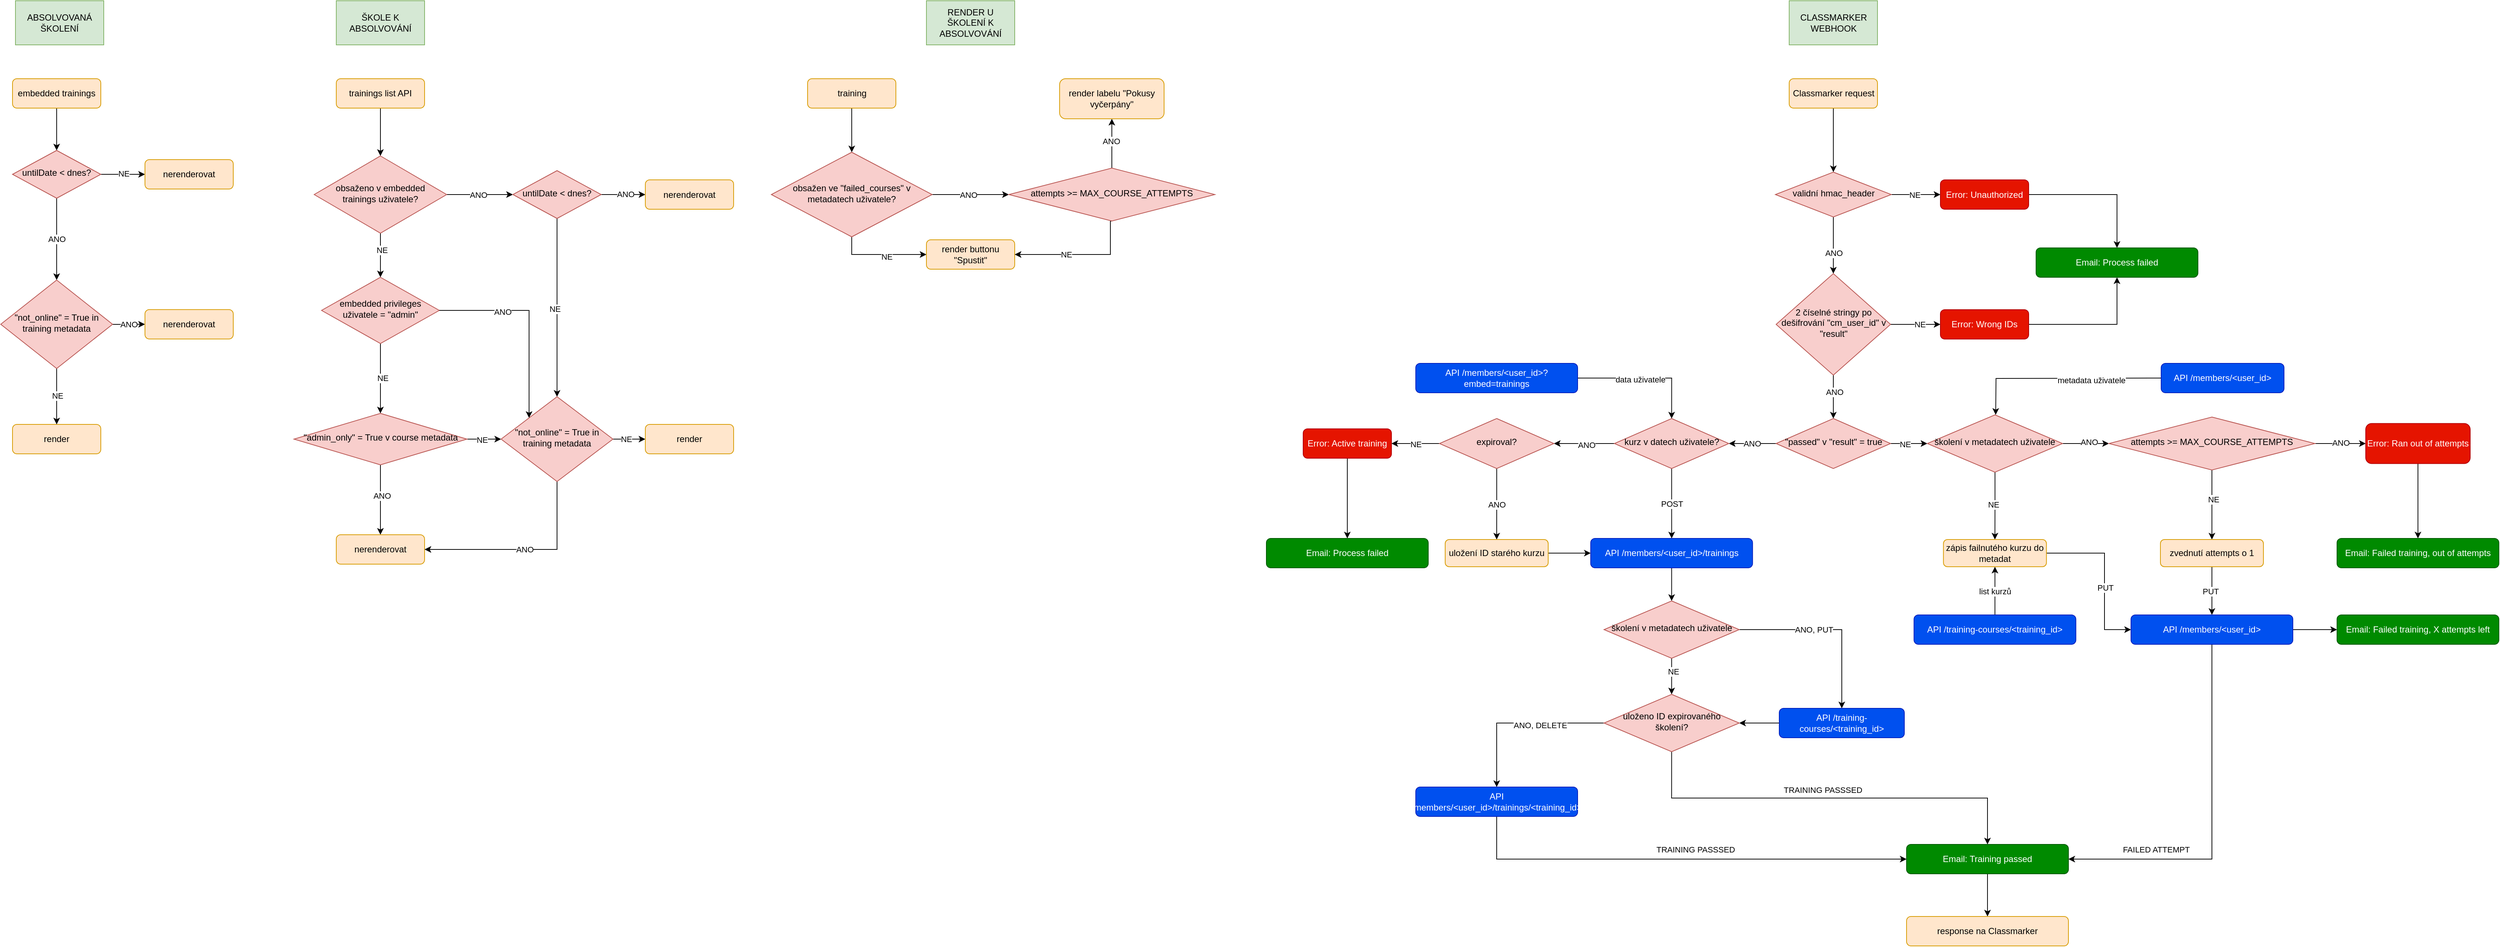 <mxfile version="22.0.8" type="device">
  <diagram id="C5RBs43oDa-KdzZeNtuy" name="Page-1">
    <mxGraphModel dx="1687" dy="1254" grid="0" gridSize="10" guides="0" tooltips="1" connect="1" arrows="1" fold="1" page="0" pageScale="1" pageWidth="827" pageHeight="1169" math="0" shadow="0">
      <root>
        <mxCell id="WIyWlLk6GJQsqaUBKTNV-0" />
        <mxCell id="WIyWlLk6GJQsqaUBKTNV-1" parent="WIyWlLk6GJQsqaUBKTNV-0" />
        <mxCell id="Pu9huQA7AcATEo30gqU4-16" value="" style="edgeStyle=orthogonalEdgeStyle;rounded=0;orthogonalLoop=1;jettySize=auto;html=1;" parent="WIyWlLk6GJQsqaUBKTNV-1" source="WIyWlLk6GJQsqaUBKTNV-3" target="WIyWlLk6GJQsqaUBKTNV-6" edge="1">
          <mxGeometry relative="1" as="geometry" />
        </mxCell>
        <mxCell id="WIyWlLk6GJQsqaUBKTNV-3" value="embedded trainings" style="rounded=1;whiteSpace=wrap;html=1;fontSize=12;glass=0;strokeWidth=1;shadow=0;fillColor=#ffe6cc;strokeColor=#d79b00;" parent="WIyWlLk6GJQsqaUBKTNV-1" vertex="1">
          <mxGeometry x="80" y="80" width="120" height="40" as="geometry" />
        </mxCell>
        <mxCell id="Pu9huQA7AcATEo30gqU4-14" value="" style="edgeStyle=orthogonalEdgeStyle;rounded=0;orthogonalLoop=1;jettySize=auto;html=1;" parent="WIyWlLk6GJQsqaUBKTNV-1" source="WIyWlLk6GJQsqaUBKTNV-6" target="WIyWlLk6GJQsqaUBKTNV-7" edge="1">
          <mxGeometry relative="1" as="geometry" />
        </mxCell>
        <mxCell id="Pu9huQA7AcATEo30gqU4-15" value="NE" style="edgeLabel;html=1;align=center;verticalAlign=middle;resizable=0;points=[];" parent="Pu9huQA7AcATEo30gqU4-14" vertex="1" connectable="0">
          <mxGeometry x="0.033" y="1" relative="1" as="geometry">
            <mxPoint as="offset" />
          </mxGeometry>
        </mxCell>
        <mxCell id="Z2DWwoA1txPE9m-8SjwB-15" value="ANO" style="edgeStyle=orthogonalEdgeStyle;rounded=0;orthogonalLoop=1;jettySize=auto;html=1;entryX=0.5;entryY=0;entryDx=0;entryDy=0;" parent="WIyWlLk6GJQsqaUBKTNV-1" source="WIyWlLk6GJQsqaUBKTNV-6" target="Z2DWwoA1txPE9m-8SjwB-13" edge="1">
          <mxGeometry relative="1" as="geometry">
            <mxPoint x="140" y="325" as="targetPoint" />
          </mxGeometry>
        </mxCell>
        <mxCell id="WIyWlLk6GJQsqaUBKTNV-6" value="&lt;div&gt;untilDate &amp;lt; dnes?&lt;/div&gt;" style="rhombus;whiteSpace=wrap;html=1;shadow=0;fontFamily=Helvetica;fontSize=12;align=center;strokeWidth=1;spacing=6;spacingTop=-4;fillColor=#f8cecc;strokeColor=#b85450;" parent="WIyWlLk6GJQsqaUBKTNV-1" vertex="1">
          <mxGeometry x="80" y="177.5" width="120" height="65" as="geometry" />
        </mxCell>
        <mxCell id="WIyWlLk6GJQsqaUBKTNV-7" value="nerenderovat" style="rounded=1;whiteSpace=wrap;html=1;fontSize=12;glass=0;strokeWidth=1;shadow=0;fillColor=#ffe6cc;strokeColor=#d79b00;" parent="WIyWlLk6GJQsqaUBKTNV-1" vertex="1">
          <mxGeometry x="260" y="190" width="120" height="40" as="geometry" />
        </mxCell>
        <mxCell id="Pu9huQA7AcATEo30gqU4-17" value="" style="edgeStyle=orthogonalEdgeStyle;rounded=0;orthogonalLoop=1;jettySize=auto;html=1;" parent="WIyWlLk6GJQsqaUBKTNV-1" source="Pu9huQA7AcATEo30gqU4-1" target="Pu9huQA7AcATEo30gqU4-4" edge="1">
          <mxGeometry relative="1" as="geometry" />
        </mxCell>
        <mxCell id="Pu9huQA7AcATEo30gqU4-1" value="trainings list API" style="rounded=1;whiteSpace=wrap;html=1;fontSize=12;glass=0;strokeWidth=1;shadow=0;fillColor=#ffe6cc;strokeColor=#d79b00;" parent="WIyWlLk6GJQsqaUBKTNV-1" vertex="1">
          <mxGeometry x="520" y="80" width="120" height="40" as="geometry" />
        </mxCell>
        <mxCell id="Pu9huQA7AcATEo30gqU4-21" value="" style="edgeStyle=orthogonalEdgeStyle;rounded=0;orthogonalLoop=1;jettySize=auto;html=1;entryX=0;entryY=0.5;entryDx=0;entryDy=0;" parent="WIyWlLk6GJQsqaUBKTNV-1" source="Pu9huQA7AcATEo30gqU4-4" target="Pu9huQA7AcATEo30gqU4-25" edge="1">
          <mxGeometry relative="1" as="geometry">
            <mxPoint x="750.0" y="237.5" as="targetPoint" />
          </mxGeometry>
        </mxCell>
        <mxCell id="Pu9huQA7AcATEo30gqU4-22" value="ANO" style="edgeLabel;html=1;align=center;verticalAlign=middle;resizable=0;points=[];" parent="Pu9huQA7AcATEo30gqU4-21" vertex="1" connectable="0">
          <mxGeometry x="-0.061" relative="1" as="geometry">
            <mxPoint as="offset" />
          </mxGeometry>
        </mxCell>
        <mxCell id="Pu9huQA7AcATEo30gqU4-31" value="" style="edgeStyle=orthogonalEdgeStyle;rounded=0;orthogonalLoop=1;jettySize=auto;html=1;" parent="WIyWlLk6GJQsqaUBKTNV-1" source="Pu9huQA7AcATEo30gqU4-4" target="Pu9huQA7AcATEo30gqU4-30" edge="1">
          <mxGeometry relative="1" as="geometry" />
        </mxCell>
        <mxCell id="Pu9huQA7AcATEo30gqU4-32" value="NE" style="edgeLabel;html=1;align=center;verticalAlign=middle;resizable=0;points=[];" parent="Pu9huQA7AcATEo30gqU4-31" vertex="1" connectable="0">
          <mxGeometry x="-0.233" y="2" relative="1" as="geometry">
            <mxPoint as="offset" />
          </mxGeometry>
        </mxCell>
        <mxCell id="Pu9huQA7AcATEo30gqU4-4" value="obsaženo v embedded trainings uživatele?" style="rhombus;whiteSpace=wrap;html=1;shadow=0;fontFamily=Helvetica;fontSize=12;align=center;strokeWidth=1;spacing=6;spacingTop=-4;fillColor=#f8cecc;strokeColor=#b85450;" parent="WIyWlLk6GJQsqaUBKTNV-1" vertex="1">
          <mxGeometry x="490" y="185" width="180" height="105" as="geometry" />
        </mxCell>
        <mxCell id="Pu9huQA7AcATEo30gqU4-11" value="render" style="rounded=1;whiteSpace=wrap;html=1;fontSize=12;glass=0;strokeWidth=1;shadow=0;fillColor=#ffe6cc;strokeColor=#d79b00;" parent="WIyWlLk6GJQsqaUBKTNV-1" vertex="1">
          <mxGeometry x="80" y="550" width="120" height="40" as="geometry" />
        </mxCell>
        <mxCell id="Pu9huQA7AcATEo30gqU4-23" value="" style="edgeStyle=orthogonalEdgeStyle;rounded=0;orthogonalLoop=1;jettySize=auto;html=1;" parent="WIyWlLk6GJQsqaUBKTNV-1" source="Pu9huQA7AcATEo30gqU4-25" target="Pu9huQA7AcATEo30gqU4-26" edge="1">
          <mxGeometry relative="1" as="geometry" />
        </mxCell>
        <mxCell id="Pu9huQA7AcATEo30gqU4-29" value="ANO" style="edgeLabel;html=1;align=center;verticalAlign=middle;resizable=0;points=[];" parent="Pu9huQA7AcATEo30gqU4-23" vertex="1" connectable="0">
          <mxGeometry x="0.093" y="1" relative="1" as="geometry">
            <mxPoint as="offset" />
          </mxGeometry>
        </mxCell>
        <mxCell id="Pu9huQA7AcATEo30gqU4-27" value="" style="edgeStyle=orthogonalEdgeStyle;rounded=0;orthogonalLoop=1;jettySize=auto;html=1;entryX=0.5;entryY=0;entryDx=0;entryDy=0;" parent="WIyWlLk6GJQsqaUBKTNV-1" source="Pu9huQA7AcATEo30gqU4-25" target="Z2DWwoA1txPE9m-8SjwB-20" edge="1">
          <mxGeometry relative="1" as="geometry">
            <Array as="points" />
            <mxPoint x="820" y="550" as="targetPoint" />
          </mxGeometry>
        </mxCell>
        <mxCell id="Pu9huQA7AcATEo30gqU4-28" value="NE" style="edgeLabel;html=1;align=center;verticalAlign=middle;resizable=0;points=[];" parent="Pu9huQA7AcATEo30gqU4-27" vertex="1" connectable="0">
          <mxGeometry x="0.013" y="-3" relative="1" as="geometry">
            <mxPoint as="offset" />
          </mxGeometry>
        </mxCell>
        <mxCell id="Pu9huQA7AcATEo30gqU4-25" value="&lt;div&gt;untilDate &amp;lt; dnes?&lt;/div&gt;" style="rhombus;whiteSpace=wrap;html=1;shadow=0;fontFamily=Helvetica;fontSize=12;align=center;strokeWidth=1;spacing=6;spacingTop=-4;fillColor=#f8cecc;strokeColor=#b85450;" parent="WIyWlLk6GJQsqaUBKTNV-1" vertex="1">
          <mxGeometry x="760" y="205" width="120" height="65" as="geometry" />
        </mxCell>
        <mxCell id="Pu9huQA7AcATEo30gqU4-26" value="nerenderovat" style="rounded=1;whiteSpace=wrap;html=1;fontSize=12;glass=0;strokeWidth=1;shadow=0;fillColor=#ffe6cc;strokeColor=#d79b00;" parent="WIyWlLk6GJQsqaUBKTNV-1" vertex="1">
          <mxGeometry x="940" y="217.5" width="120" height="40" as="geometry" />
        </mxCell>
        <mxCell id="Pu9huQA7AcATEo30gqU4-35" value="" style="edgeStyle=orthogonalEdgeStyle;rounded=0;orthogonalLoop=1;jettySize=auto;html=1;" parent="WIyWlLk6GJQsqaUBKTNV-1" source="Pu9huQA7AcATEo30gqU4-30" target="Pu9huQA7AcATEo30gqU4-34" edge="1">
          <mxGeometry relative="1" as="geometry" />
        </mxCell>
        <mxCell id="Pu9huQA7AcATEo30gqU4-36" value="NE" style="edgeLabel;html=1;align=center;verticalAlign=middle;resizable=0;points=[];" parent="Pu9huQA7AcATEo30gqU4-35" vertex="1" connectable="0">
          <mxGeometry x="-0.024" y="3" relative="1" as="geometry">
            <mxPoint as="offset" />
          </mxGeometry>
        </mxCell>
        <mxCell id="Pu9huQA7AcATEo30gqU4-30" value="embedded privileges uživatele = &quot;admin&quot;" style="rhombus;whiteSpace=wrap;html=1;shadow=0;fontFamily=Helvetica;fontSize=12;align=center;strokeWidth=1;spacing=6;spacingTop=-4;fillColor=#f8cecc;strokeColor=#b85450;" parent="WIyWlLk6GJQsqaUBKTNV-1" vertex="1">
          <mxGeometry x="500" y="350" width="160" height="90" as="geometry" />
        </mxCell>
        <mxCell id="Pu9huQA7AcATEo30gqU4-40" value="" style="edgeStyle=orthogonalEdgeStyle;rounded=0;orthogonalLoop=1;jettySize=auto;html=1;entryX=0;entryY=0.5;entryDx=0;entryDy=0;" parent="WIyWlLk6GJQsqaUBKTNV-1" source="Pu9huQA7AcATEo30gqU4-34" target="Z2DWwoA1txPE9m-8SjwB-20" edge="1">
          <mxGeometry relative="1" as="geometry">
            <mxPoint x="760" y="570" as="targetPoint" />
          </mxGeometry>
        </mxCell>
        <mxCell id="Pu9huQA7AcATEo30gqU4-41" value="NE" style="edgeLabel;html=1;align=center;verticalAlign=middle;resizable=0;points=[];" parent="Pu9huQA7AcATEo30gqU4-40" vertex="1" connectable="0">
          <mxGeometry x="-0.123" y="-1" relative="1" as="geometry">
            <mxPoint as="offset" />
          </mxGeometry>
        </mxCell>
        <mxCell id="Pu9huQA7AcATEo30gqU4-46" value="" style="edgeStyle=orthogonalEdgeStyle;rounded=0;orthogonalLoop=1;jettySize=auto;html=1;" parent="WIyWlLk6GJQsqaUBKTNV-1" source="Pu9huQA7AcATEo30gqU4-34" target="Pu9huQA7AcATEo30gqU4-45" edge="1">
          <mxGeometry relative="1" as="geometry" />
        </mxCell>
        <mxCell id="Pu9huQA7AcATEo30gqU4-47" value="ANO" style="edgeLabel;html=1;align=center;verticalAlign=middle;resizable=0;points=[];" parent="Pu9huQA7AcATEo30gqU4-46" vertex="1" connectable="0">
          <mxGeometry x="-0.111" y="2" relative="1" as="geometry">
            <mxPoint as="offset" />
          </mxGeometry>
        </mxCell>
        <mxCell id="Pu9huQA7AcATEo30gqU4-34" value="&quot;admin_only&quot; = True v course metadata" style="rhombus;whiteSpace=wrap;html=1;shadow=0;fontFamily=Helvetica;fontSize=12;align=center;strokeWidth=1;spacing=6;spacingTop=-4;fillColor=#f8cecc;strokeColor=#b85450;" parent="WIyWlLk6GJQsqaUBKTNV-1" vertex="1">
          <mxGeometry x="462.5" y="535" width="235" height="70" as="geometry" />
        </mxCell>
        <mxCell id="Pu9huQA7AcATEo30gqU4-42" value="" style="edgeStyle=orthogonalEdgeStyle;rounded=0;orthogonalLoop=1;jettySize=auto;html=1;exitX=1;exitY=0.5;exitDx=0;exitDy=0;entryX=0;entryY=0;entryDx=0;entryDy=0;" parent="WIyWlLk6GJQsqaUBKTNV-1" source="Pu9huQA7AcATEo30gqU4-30" target="Z2DWwoA1txPE9m-8SjwB-20" edge="1">
          <mxGeometry relative="1" as="geometry">
            <mxPoint x="680" y="430" as="sourcePoint" />
            <mxPoint x="790" y="550" as="targetPoint" />
          </mxGeometry>
        </mxCell>
        <mxCell id="Pu9huQA7AcATEo30gqU4-44" value="ANO" style="edgeLabel;html=1;align=center;verticalAlign=middle;resizable=0;points=[];" parent="Pu9huQA7AcATEo30gqU4-42" vertex="1" connectable="0">
          <mxGeometry x="-0.363" y="-2" relative="1" as="geometry">
            <mxPoint as="offset" />
          </mxGeometry>
        </mxCell>
        <mxCell id="Pu9huQA7AcATEo30gqU4-45" value="nerenderovat" style="rounded=1;whiteSpace=wrap;html=1;fontSize=12;glass=0;strokeWidth=1;shadow=0;fillColor=#ffe6cc;strokeColor=#d79b00;" parent="WIyWlLk6GJQsqaUBKTNV-1" vertex="1">
          <mxGeometry x="520" y="700" width="120" height="40" as="geometry" />
        </mxCell>
        <mxCell id="Pu9huQA7AcATEo30gqU4-48" value="" style="edgeStyle=orthogonalEdgeStyle;rounded=0;orthogonalLoop=1;jettySize=auto;html=1;" parent="WIyWlLk6GJQsqaUBKTNV-1" source="Pu9huQA7AcATEo30gqU4-49" target="Pu9huQA7AcATEo30gqU4-54" edge="1">
          <mxGeometry relative="1" as="geometry" />
        </mxCell>
        <mxCell id="Pu9huQA7AcATEo30gqU4-49" value="training" style="rounded=1;whiteSpace=wrap;html=1;fontSize=12;glass=0;strokeWidth=1;shadow=0;fillColor=#ffe6cc;strokeColor=#d79b00;" parent="WIyWlLk6GJQsqaUBKTNV-1" vertex="1">
          <mxGeometry x="1160.5" y="80" width="120" height="40" as="geometry" />
        </mxCell>
        <mxCell id="Pu9huQA7AcATEo30gqU4-50" value="" style="edgeStyle=orthogonalEdgeStyle;rounded=0;orthogonalLoop=1;jettySize=auto;html=1;entryX=0;entryY=0.5;entryDx=0;entryDy=0;" parent="WIyWlLk6GJQsqaUBKTNV-1" source="Pu9huQA7AcATEo30gqU4-54" target="Pu9huQA7AcATEo30gqU4-60" edge="1">
          <mxGeometry relative="1" as="geometry">
            <mxPoint x="1390.5" y="237.5" as="targetPoint" />
          </mxGeometry>
        </mxCell>
        <mxCell id="Pu9huQA7AcATEo30gqU4-51" value="ANO" style="edgeLabel;html=1;align=center;verticalAlign=middle;resizable=0;points=[];" parent="Pu9huQA7AcATEo30gqU4-50" vertex="1" connectable="0">
          <mxGeometry x="-0.061" relative="1" as="geometry">
            <mxPoint as="offset" />
          </mxGeometry>
        </mxCell>
        <mxCell id="Pu9huQA7AcATEo30gqU4-52" value="" style="edgeStyle=orthogonalEdgeStyle;rounded=0;orthogonalLoop=1;jettySize=auto;html=1;entryX=0;entryY=0.5;entryDx=0;entryDy=0;exitX=0.5;exitY=1;exitDx=0;exitDy=0;" parent="WIyWlLk6GJQsqaUBKTNV-1" source="Pu9huQA7AcATEo30gqU4-54" target="Pu9huQA7AcATEo30gqU4-55" edge="1">
          <mxGeometry relative="1" as="geometry">
            <mxPoint x="1220.517" y="350.01" as="targetPoint" />
          </mxGeometry>
        </mxCell>
        <mxCell id="Pu9huQA7AcATEo30gqU4-73" value="NE" style="edgeLabel;html=1;align=center;verticalAlign=middle;resizable=0;points=[];" parent="Pu9huQA7AcATEo30gqU4-52" vertex="1" connectable="0">
          <mxGeometry x="0.143" y="-3" relative="1" as="geometry">
            <mxPoint as="offset" />
          </mxGeometry>
        </mxCell>
        <mxCell id="Pu9huQA7AcATEo30gqU4-54" value="obsažen ve &quot;failed_courses&quot; v metadatech uživatele?" style="rhombus;whiteSpace=wrap;html=1;shadow=0;fontFamily=Helvetica;fontSize=12;align=center;strokeWidth=1;spacing=6;spacingTop=-4;fillColor=#f8cecc;strokeColor=#b85450;" parent="WIyWlLk6GJQsqaUBKTNV-1" vertex="1">
          <mxGeometry x="1111.25" y="180" width="218.5" height="115" as="geometry" />
        </mxCell>
        <mxCell id="Pu9huQA7AcATEo30gqU4-55" value="render buttonu &quot;Spustit&quot;" style="rounded=1;whiteSpace=wrap;html=1;fontSize=12;glass=0;strokeWidth=1;shadow=0;fillColor=#ffe6cc;strokeColor=#d79b00;" parent="WIyWlLk6GJQsqaUBKTNV-1" vertex="1">
          <mxGeometry x="1322" y="299" width="120" height="40" as="geometry" />
        </mxCell>
        <mxCell id="Pu9huQA7AcATEo30gqU4-56" value="" style="edgeStyle=orthogonalEdgeStyle;rounded=0;orthogonalLoop=1;jettySize=auto;html=1;" parent="WIyWlLk6GJQsqaUBKTNV-1" source="Pu9huQA7AcATEo30gqU4-60" target="Pu9huQA7AcATEo30gqU4-61" edge="1">
          <mxGeometry relative="1" as="geometry" />
        </mxCell>
        <mxCell id="Pu9huQA7AcATEo30gqU4-57" value="ANO" style="edgeLabel;html=1;align=center;verticalAlign=middle;resizable=0;points=[];" parent="Pu9huQA7AcATEo30gqU4-56" vertex="1" connectable="0">
          <mxGeometry x="0.093" y="1" relative="1" as="geometry">
            <mxPoint as="offset" />
          </mxGeometry>
        </mxCell>
        <mxCell id="Pu9huQA7AcATEo30gqU4-58" value="" style="edgeStyle=orthogonalEdgeStyle;rounded=0;orthogonalLoop=1;jettySize=auto;html=1;entryX=1;entryY=0.5;entryDx=0;entryDy=0;exitX=0.5;exitY=1;exitDx=0;exitDy=0;" parent="WIyWlLk6GJQsqaUBKTNV-1" source="Pu9huQA7AcATEo30gqU4-60" target="Pu9huQA7AcATEo30gqU4-55" edge="1">
          <mxGeometry relative="1" as="geometry">
            <Array as="points">
              <mxPoint x="1572" y="273" />
              <mxPoint x="1572" y="319" />
            </Array>
          </mxGeometry>
        </mxCell>
        <mxCell id="Pu9huQA7AcATEo30gqU4-74" value="NE" style="edgeLabel;html=1;align=center;verticalAlign=middle;resizable=0;points=[];" parent="Pu9huQA7AcATEo30gqU4-58" vertex="1" connectable="0">
          <mxGeometry x="0.215" relative="1" as="geometry">
            <mxPoint as="offset" />
          </mxGeometry>
        </mxCell>
        <mxCell id="Pu9huQA7AcATEo30gqU4-60" value="attempts &amp;gt;= MAX_COURSE_ATTEMPTS" style="rhombus;whiteSpace=wrap;html=1;shadow=0;fontFamily=Helvetica;fontSize=12;align=center;strokeWidth=1;spacing=6;spacingTop=-4;fillColor=#f8cecc;strokeColor=#b85450;" parent="WIyWlLk6GJQsqaUBKTNV-1" vertex="1">
          <mxGeometry x="1434" y="201.5" width="280" height="72" as="geometry" />
        </mxCell>
        <mxCell id="Pu9huQA7AcATEo30gqU4-61" value="render labelu &quot;Pokusy vyčerpány&quot;" style="rounded=1;whiteSpace=wrap;html=1;fontSize=12;glass=0;strokeWidth=1;shadow=0;fillColor=#ffe6cc;strokeColor=#d79b00;" parent="WIyWlLk6GJQsqaUBKTNV-1" vertex="1">
          <mxGeometry x="1503" y="80" width="142" height="54.5" as="geometry" />
        </mxCell>
        <mxCell id="Pu9huQA7AcATEo30gqU4-75" value="" style="edgeStyle=orthogonalEdgeStyle;rounded=0;orthogonalLoop=1;jettySize=auto;html=1;" parent="WIyWlLk6GJQsqaUBKTNV-1" source="Pu9huQA7AcATEo30gqU4-76" target="Pu9huQA7AcATEo30gqU4-81" edge="1">
          <mxGeometry relative="1" as="geometry" />
        </mxCell>
        <mxCell id="Pu9huQA7AcATEo30gqU4-76" value="Classmarker request" style="rounded=1;whiteSpace=wrap;html=1;fontSize=12;glass=0;strokeWidth=1;shadow=0;fillColor=#ffe6cc;strokeColor=#d79b00;" parent="WIyWlLk6GJQsqaUBKTNV-1" vertex="1">
          <mxGeometry x="2494.5" y="80" width="120" height="40" as="geometry" />
        </mxCell>
        <mxCell id="Pu9huQA7AcATEo30gqU4-102" value="" style="edgeStyle=orthogonalEdgeStyle;rounded=0;orthogonalLoop=1;jettySize=auto;html=1;" parent="WIyWlLk6GJQsqaUBKTNV-1" source="Pu9huQA7AcATEo30gqU4-81" target="Pu9huQA7AcATEo30gqU4-88" edge="1">
          <mxGeometry relative="1" as="geometry" />
        </mxCell>
        <mxCell id="Pu9huQA7AcATEo30gqU4-103" value="NE" style="edgeLabel;html=1;align=center;verticalAlign=middle;resizable=0;points=[];" parent="Pu9huQA7AcATEo30gqU4-102" vertex="1" connectable="0">
          <mxGeometry x="0.209" y="-2" relative="1" as="geometry">
            <mxPoint x="-9" y="-2" as="offset" />
          </mxGeometry>
        </mxCell>
        <mxCell id="Pu9huQA7AcATEo30gqU4-105" value="" style="edgeStyle=orthogonalEdgeStyle;rounded=0;orthogonalLoop=1;jettySize=auto;html=1;" parent="WIyWlLk6GJQsqaUBKTNV-1" source="Pu9huQA7AcATEo30gqU4-81" target="Pu9huQA7AcATEo30gqU4-91" edge="1">
          <mxGeometry relative="1" as="geometry" />
        </mxCell>
        <mxCell id="Pu9huQA7AcATEo30gqU4-106" value="ANO" style="edgeLabel;html=1;align=center;verticalAlign=middle;resizable=0;points=[];" parent="Pu9huQA7AcATEo30gqU4-105" vertex="1" connectable="0">
          <mxGeometry x="0.258" relative="1" as="geometry">
            <mxPoint as="offset" />
          </mxGeometry>
        </mxCell>
        <mxCell id="Pu9huQA7AcATEo30gqU4-81" value="validní hmac_header" style="rhombus;whiteSpace=wrap;html=1;shadow=0;fontFamily=Helvetica;fontSize=12;align=center;strokeWidth=1;spacing=6;spacingTop=-4;fillColor=#f8cecc;strokeColor=#b85450;" parent="WIyWlLk6GJQsqaUBKTNV-1" vertex="1">
          <mxGeometry x="2475.75" y="207" width="157.5" height="61" as="geometry" />
        </mxCell>
        <mxCell id="Z2DWwoA1txPE9m-8SjwB-8" value="" style="edgeStyle=orthogonalEdgeStyle;rounded=0;orthogonalLoop=1;jettySize=auto;html=1;entryX=0.5;entryY=0;entryDx=0;entryDy=0;" parent="WIyWlLk6GJQsqaUBKTNV-1" source="Pu9huQA7AcATEo30gqU4-88" target="Z2DWwoA1txPE9m-8SjwB-6" edge="1">
          <mxGeometry relative="1" as="geometry">
            <mxPoint x="2900" y="237.5" as="targetPoint" />
          </mxGeometry>
        </mxCell>
        <mxCell id="Pu9huQA7AcATEo30gqU4-88" value="Error: Unauthorized" style="rounded=1;whiteSpace=wrap;html=1;fontSize=12;glass=0;strokeWidth=1;shadow=0;fillColor=#e51400;strokeColor=#B20000;fontColor=#ffffff;" parent="WIyWlLk6GJQsqaUBKTNV-1" vertex="1">
          <mxGeometry x="2700" y="217.5" width="120" height="40" as="geometry" />
        </mxCell>
        <mxCell id="Pu9huQA7AcATEo30gqU4-108" value="" style="edgeStyle=orthogonalEdgeStyle;rounded=0;orthogonalLoop=1;jettySize=auto;html=1;" parent="WIyWlLk6GJQsqaUBKTNV-1" source="Pu9huQA7AcATEo30gqU4-91" target="Pu9huQA7AcATEo30gqU4-107" edge="1">
          <mxGeometry relative="1" as="geometry" />
        </mxCell>
        <mxCell id="Pu9huQA7AcATEo30gqU4-109" value="ANO" style="edgeLabel;html=1;align=center;verticalAlign=middle;resizable=0;points=[];" parent="Pu9huQA7AcATEo30gqU4-108" vertex="1" connectable="0">
          <mxGeometry x="-0.235" y="1" relative="1" as="geometry">
            <mxPoint as="offset" />
          </mxGeometry>
        </mxCell>
        <mxCell id="Pu9huQA7AcATEo30gqU4-111" value="" style="edgeStyle=orthogonalEdgeStyle;rounded=0;orthogonalLoop=1;jettySize=auto;html=1;" parent="WIyWlLk6GJQsqaUBKTNV-1" source="Pu9huQA7AcATEo30gqU4-91" target="Pu9huQA7AcATEo30gqU4-110" edge="1">
          <mxGeometry relative="1" as="geometry" />
        </mxCell>
        <mxCell id="Pu9huQA7AcATEo30gqU4-113" value="NE" style="edgeLabel;html=1;align=center;verticalAlign=middle;resizable=0;points=[];" parent="Pu9huQA7AcATEo30gqU4-111" vertex="1" connectable="0">
          <mxGeometry x="0.156" relative="1" as="geometry">
            <mxPoint as="offset" />
          </mxGeometry>
        </mxCell>
        <mxCell id="Pu9huQA7AcATEo30gqU4-91" value="2 číselné stringy po dešifrování &quot;cm_user_id&quot; v &quot;result&quot;" style="rhombus;whiteSpace=wrap;html=1;shadow=0;fontFamily=Helvetica;fontSize=12;align=center;strokeWidth=1;spacing=6;spacingTop=-4;fillColor=#f8cecc;strokeColor=#b85450;" parent="WIyWlLk6GJQsqaUBKTNV-1" vertex="1">
          <mxGeometry x="2476.75" y="345" width="155.5" height="138" as="geometry" />
        </mxCell>
        <mxCell id="Pu9huQA7AcATEo30gqU4-116" value="" style="edgeStyle=orthogonalEdgeStyle;rounded=0;orthogonalLoop=1;jettySize=auto;html=1;" parent="WIyWlLk6GJQsqaUBKTNV-1" source="Pu9huQA7AcATEo30gqU4-107" target="Pu9huQA7AcATEo30gqU4-115" edge="1">
          <mxGeometry relative="1" as="geometry" />
        </mxCell>
        <mxCell id="Pu9huQA7AcATEo30gqU4-118" value="ANO" style="edgeLabel;html=1;align=center;verticalAlign=middle;resizable=0;points=[];" parent="Pu9huQA7AcATEo30gqU4-116" vertex="1" connectable="0">
          <mxGeometry x="0.038" relative="1" as="geometry">
            <mxPoint as="offset" />
          </mxGeometry>
        </mxCell>
        <mxCell id="Pu9huQA7AcATEo30gqU4-117" value="" style="edgeStyle=orthogonalEdgeStyle;rounded=0;orthogonalLoop=1;jettySize=auto;html=1;" parent="WIyWlLk6GJQsqaUBKTNV-1" source="Pu9huQA7AcATEo30gqU4-107" target="Pu9huQA7AcATEo30gqU4-114" edge="1">
          <mxGeometry relative="1" as="geometry" />
        </mxCell>
        <mxCell id="Pu9huQA7AcATEo30gqU4-119" value="&lt;div&gt;NE&lt;/div&gt;" style="edgeLabel;html=1;align=center;verticalAlign=middle;resizable=0;points=[];" parent="Pu9huQA7AcATEo30gqU4-117" vertex="1" connectable="0">
          <mxGeometry x="-0.222" y="-1" relative="1" as="geometry">
            <mxPoint as="offset" />
          </mxGeometry>
        </mxCell>
        <mxCell id="Pu9huQA7AcATEo30gqU4-107" value="&quot;passed&quot; v &quot;result&quot; = true" style="rhombus;whiteSpace=wrap;html=1;shadow=0;fontFamily=Helvetica;fontSize=12;align=center;strokeWidth=1;spacing=6;spacingTop=-4;fillColor=#f8cecc;strokeColor=#b85450;" parent="WIyWlLk6GJQsqaUBKTNV-1" vertex="1">
          <mxGeometry x="2476.75" y="542" width="155.5" height="68" as="geometry" />
        </mxCell>
        <mxCell id="Z2DWwoA1txPE9m-8SjwB-10" value="" style="edgeStyle=orthogonalEdgeStyle;rounded=0;orthogonalLoop=1;jettySize=auto;html=1;entryX=0.5;entryY=1;entryDx=0;entryDy=0;" parent="WIyWlLk6GJQsqaUBKTNV-1" source="Pu9huQA7AcATEo30gqU4-110" target="Z2DWwoA1txPE9m-8SjwB-6" edge="1">
          <mxGeometry relative="1" as="geometry">
            <mxPoint x="2920" y="414" as="targetPoint" />
          </mxGeometry>
        </mxCell>
        <mxCell id="Pu9huQA7AcATEo30gqU4-110" value="Error: Wrong IDs" style="rounded=1;whiteSpace=wrap;html=1;fontSize=12;glass=0;strokeWidth=1;shadow=0;fillColor=#e51400;strokeColor=#B20000;fontColor=#ffffff;" parent="WIyWlLk6GJQsqaUBKTNV-1" vertex="1">
          <mxGeometry x="2700" y="394" width="120" height="40" as="geometry" />
        </mxCell>
        <mxCell id="Pu9huQA7AcATEo30gqU4-133" value="" style="edgeStyle=orthogonalEdgeStyle;rounded=0;orthogonalLoop=1;jettySize=auto;html=1;" parent="WIyWlLk6GJQsqaUBKTNV-1" source="Pu9huQA7AcATEo30gqU4-114" target="Pu9huQA7AcATEo30gqU4-130" edge="1">
          <mxGeometry relative="1" as="geometry" />
        </mxCell>
        <mxCell id="Pu9huQA7AcATEo30gqU4-134" value="ANO" style="edgeLabel;html=1;align=center;verticalAlign=middle;resizable=0;points=[];" parent="Pu9huQA7AcATEo30gqU4-133" vertex="1" connectable="0">
          <mxGeometry x="0.143" y="2" relative="1" as="geometry">
            <mxPoint as="offset" />
          </mxGeometry>
        </mxCell>
        <mxCell id="Pu9huQA7AcATEo30gqU4-149" value="" style="edgeStyle=orthogonalEdgeStyle;rounded=0;orthogonalLoop=1;jettySize=auto;html=1;" parent="WIyWlLk6GJQsqaUBKTNV-1" source="Pu9huQA7AcATEo30gqU4-114" target="Pu9huQA7AcATEo30gqU4-148" edge="1">
          <mxGeometry relative="1" as="geometry" />
        </mxCell>
        <mxCell id="Pu9huQA7AcATEo30gqU4-150" value="NE" style="edgeLabel;html=1;align=center;verticalAlign=middle;resizable=0;points=[];" parent="Pu9huQA7AcATEo30gqU4-149" vertex="1" connectable="0">
          <mxGeometry x="-0.039" y="-2" relative="1" as="geometry">
            <mxPoint as="offset" />
          </mxGeometry>
        </mxCell>
        <mxCell id="Pu9huQA7AcATEo30gqU4-114" value="školení v metadatech uživatele" style="rhombus;whiteSpace=wrap;html=1;shadow=0;fontFamily=Helvetica;fontSize=12;align=center;strokeWidth=1;spacing=6;spacingTop=-4;fillColor=#f8cecc;strokeColor=#b85450;" parent="WIyWlLk6GJQsqaUBKTNV-1" vertex="1">
          <mxGeometry x="2682.25" y="537" width="183.75" height="78" as="geometry" />
        </mxCell>
        <mxCell id="Pu9huQA7AcATEo30gqU4-170" value="" style="edgeStyle=orthogonalEdgeStyle;rounded=0;orthogonalLoop=1;jettySize=auto;html=1;" parent="WIyWlLk6GJQsqaUBKTNV-1" source="Pu9huQA7AcATEo30gqU4-115" target="Pu9huQA7AcATEo30gqU4-167" edge="1">
          <mxGeometry relative="1" as="geometry" />
        </mxCell>
        <mxCell id="Pu9huQA7AcATEo30gqU4-171" value="ANO" style="edgeLabel;html=1;align=center;verticalAlign=middle;resizable=0;points=[];" parent="Pu9huQA7AcATEo30gqU4-170" vertex="1" connectable="0">
          <mxGeometry x="-0.072" y="2" relative="1" as="geometry">
            <mxPoint as="offset" />
          </mxGeometry>
        </mxCell>
        <mxCell id="Pu9huQA7AcATEo30gqU4-180" value="" style="edgeStyle=orthogonalEdgeStyle;rounded=0;orthogonalLoop=1;jettySize=auto;html=1;" parent="WIyWlLk6GJQsqaUBKTNV-1" source="Pu9huQA7AcATEo30gqU4-115" target="Pu9huQA7AcATEo30gqU4-179" edge="1">
          <mxGeometry relative="1" as="geometry" />
        </mxCell>
        <mxCell id="Pu9huQA7AcATEo30gqU4-181" value="POST" style="edgeLabel;html=1;align=center;verticalAlign=middle;resizable=0;points=[];" parent="Pu9huQA7AcATEo30gqU4-180" vertex="1" connectable="0">
          <mxGeometry x="0.006" relative="1" as="geometry">
            <mxPoint as="offset" />
          </mxGeometry>
        </mxCell>
        <mxCell id="Pu9huQA7AcATEo30gqU4-115" value="kurz v datech uživatele?" style="rhombus;whiteSpace=wrap;html=1;shadow=0;fontFamily=Helvetica;fontSize=12;align=center;strokeWidth=1;spacing=6;spacingTop=-4;fillColor=#f8cecc;strokeColor=#b85450;" parent="WIyWlLk6GJQsqaUBKTNV-1" vertex="1">
          <mxGeometry x="2257" y="542" width="155.5" height="68" as="geometry" />
        </mxCell>
        <mxCell id="Pu9huQA7AcATEo30gqU4-123" value="" style="edgeStyle=orthogonalEdgeStyle;rounded=0;orthogonalLoop=1;jettySize=auto;html=1;entryX=0.5;entryY=0;entryDx=0;entryDy=0;" parent="WIyWlLk6GJQsqaUBKTNV-1" edge="1">
          <mxGeometry relative="1" as="geometry">
            <mxPoint x="3001" y="487" as="sourcePoint" />
            <mxPoint x="2775.125" y="537" as="targetPoint" />
          </mxGeometry>
        </mxCell>
        <mxCell id="Pu9huQA7AcATEo30gqU4-124" value="metadata uživatele" style="edgeLabel;html=1;align=center;verticalAlign=middle;resizable=0;points=[];" parent="Pu9huQA7AcATEo30gqU4-123" vertex="1" connectable="0">
          <mxGeometry x="-0.427" y="3" relative="1" as="geometry">
            <mxPoint x="-17" as="offset" />
          </mxGeometry>
        </mxCell>
        <mxCell id="Pu9huQA7AcATEo30gqU4-120" value="API /members/&amp;lt;user_id&amp;gt;" style="rounded=1;whiteSpace=wrap;html=1;fontSize=12;glass=0;strokeWidth=1;shadow=0;fillColor=#0050ef;strokeColor=#001DBC;fontColor=#ffffff;" parent="WIyWlLk6GJQsqaUBKTNV-1" vertex="1">
          <mxGeometry x="3000" y="467" width="167" height="40" as="geometry" />
        </mxCell>
        <mxCell id="Pu9huQA7AcATEo30gqU4-132" value="" style="edgeStyle=orthogonalEdgeStyle;rounded=0;orthogonalLoop=1;jettySize=auto;html=1;" parent="WIyWlLk6GJQsqaUBKTNV-1" source="Pu9huQA7AcATEo30gqU4-130" target="Pu9huQA7AcATEo30gqU4-131" edge="1">
          <mxGeometry relative="1" as="geometry" />
        </mxCell>
        <mxCell id="Pu9huQA7AcATEo30gqU4-135" value="ANO" style="edgeLabel;html=1;align=center;verticalAlign=middle;resizable=0;points=[];" parent="Pu9huQA7AcATEo30gqU4-132" vertex="1" connectable="0">
          <mxGeometry x="0.016" y="1" relative="1" as="geometry">
            <mxPoint as="offset" />
          </mxGeometry>
        </mxCell>
        <mxCell id="Pu9huQA7AcATEo30gqU4-145" value="" style="edgeStyle=orthogonalEdgeStyle;rounded=0;orthogonalLoop=1;jettySize=auto;html=1;" parent="WIyWlLk6GJQsqaUBKTNV-1" source="Pu9huQA7AcATEo30gqU4-130" target="Pu9huQA7AcATEo30gqU4-143" edge="1">
          <mxGeometry relative="1" as="geometry" />
        </mxCell>
        <mxCell id="Pu9huQA7AcATEo30gqU4-146" value="NE" style="edgeLabel;html=1;align=center;verticalAlign=middle;resizable=0;points=[];" parent="Pu9huQA7AcATEo30gqU4-145" vertex="1" connectable="0">
          <mxGeometry x="-0.168" y="2" relative="1" as="geometry">
            <mxPoint as="offset" />
          </mxGeometry>
        </mxCell>
        <mxCell id="Pu9huQA7AcATEo30gqU4-130" value="attempts &amp;gt;= MAX_COURSE_ATTEMPTS" style="rhombus;whiteSpace=wrap;html=1;shadow=0;fontFamily=Helvetica;fontSize=12;align=center;strokeWidth=1;spacing=6;spacingTop=-4;fillColor=#f8cecc;strokeColor=#b85450;" parent="WIyWlLk6GJQsqaUBKTNV-1" vertex="1">
          <mxGeometry x="2929" y="540" width="280" height="72" as="geometry" />
        </mxCell>
        <mxCell id="Z2DWwoA1txPE9m-8SjwB-3" value="" style="edgeStyle=orthogonalEdgeStyle;rounded=0;orthogonalLoop=1;jettySize=auto;html=1;" parent="WIyWlLk6GJQsqaUBKTNV-1" source="Pu9huQA7AcATEo30gqU4-131" target="Z2DWwoA1txPE9m-8SjwB-2" edge="1">
          <mxGeometry relative="1" as="geometry" />
        </mxCell>
        <mxCell id="Pu9huQA7AcATEo30gqU4-131" value="Error: Ran out of attempts" style="rounded=1;whiteSpace=wrap;html=1;fontSize=12;glass=0;strokeWidth=1;shadow=0;fillColor=#e51400;strokeColor=#B20000;fontColor=#ffffff;" parent="WIyWlLk6GJQsqaUBKTNV-1" vertex="1">
          <mxGeometry x="3278" y="548.75" width="142" height="54.5" as="geometry" />
        </mxCell>
        <mxCell id="Pu9huQA7AcATEo30gqU4-144" value="" style="edgeStyle=orthogonalEdgeStyle;rounded=0;orthogonalLoop=1;jettySize=auto;html=1;entryX=0.5;entryY=1;entryDx=0;entryDy=0;" parent="WIyWlLk6GJQsqaUBKTNV-1" source="Pu9huQA7AcATEo30gqU4-136" target="Pu9huQA7AcATEo30gqU4-148" edge="1">
          <mxGeometry relative="1" as="geometry" />
        </mxCell>
        <mxCell id="Pu9huQA7AcATEo30gqU4-147" value="list kurzů" style="edgeLabel;html=1;align=center;verticalAlign=middle;resizable=0;points=[];" parent="Pu9huQA7AcATEo30gqU4-144" vertex="1" connectable="0">
          <mxGeometry x="-0.006" relative="1" as="geometry">
            <mxPoint as="offset" />
          </mxGeometry>
        </mxCell>
        <mxCell id="Pu9huQA7AcATEo30gqU4-136" value="API /training-courses/&amp;lt;training_id&amp;gt;" style="rounded=1;whiteSpace=wrap;html=1;fontSize=12;glass=0;strokeWidth=1;shadow=0;fillColor=#0050ef;strokeColor=#001DBC;fontColor=#ffffff;" parent="WIyWlLk6GJQsqaUBKTNV-1" vertex="1">
          <mxGeometry x="2664.13" y="809" width="220" height="40" as="geometry" />
        </mxCell>
        <mxCell id="Pu9huQA7AcATEo30gqU4-152" value="" style="edgeStyle=orthogonalEdgeStyle;rounded=0;orthogonalLoop=1;jettySize=auto;html=1;" parent="WIyWlLk6GJQsqaUBKTNV-1" source="Pu9huQA7AcATEo30gqU4-143" target="Pu9huQA7AcATEo30gqU4-151" edge="1">
          <mxGeometry relative="1" as="geometry" />
        </mxCell>
        <mxCell id="Pu9huQA7AcATEo30gqU4-153" value="PUT" style="edgeLabel;html=1;align=center;verticalAlign=middle;resizable=0;points=[];" parent="Pu9huQA7AcATEo30gqU4-152" vertex="1" connectable="0">
          <mxGeometry x="0.021" y="-2" relative="1" as="geometry">
            <mxPoint as="offset" />
          </mxGeometry>
        </mxCell>
        <mxCell id="Pu9huQA7AcATEo30gqU4-143" value="zvednutí attempts o 1" style="rounded=1;whiteSpace=wrap;html=1;fontSize=12;glass=0;strokeWidth=1;shadow=0;fillColor=#ffe6cc;strokeColor=#d79b00;" parent="WIyWlLk6GJQsqaUBKTNV-1" vertex="1">
          <mxGeometry x="2999" y="706.5" width="140" height="37" as="geometry" />
        </mxCell>
        <mxCell id="Pu9huQA7AcATEo30gqU4-155" value="" style="edgeStyle=orthogonalEdgeStyle;rounded=0;orthogonalLoop=1;jettySize=auto;html=1;entryX=0;entryY=0.5;entryDx=0;entryDy=0;" parent="WIyWlLk6GJQsqaUBKTNV-1" source="Pu9huQA7AcATEo30gqU4-148" target="Pu9huQA7AcATEo30gqU4-151" edge="1">
          <mxGeometry relative="1" as="geometry">
            <mxPoint x="2934.13" y="725" as="targetPoint" />
            <Array as="points">
              <mxPoint x="2923" y="725" />
              <mxPoint x="2923" y="829" />
            </Array>
          </mxGeometry>
        </mxCell>
        <mxCell id="Pu9huQA7AcATEo30gqU4-156" value="PUT" style="edgeLabel;html=1;align=center;verticalAlign=middle;resizable=0;points=[];" parent="Pu9huQA7AcATEo30gqU4-155" vertex="1" connectable="0">
          <mxGeometry x="-0.063" relative="1" as="geometry">
            <mxPoint x="1" y="23" as="offset" />
          </mxGeometry>
        </mxCell>
        <mxCell id="Pu9huQA7AcATEo30gqU4-148" value="zápis failnutého kurzu do metadat" style="rounded=1;whiteSpace=wrap;html=1;fontSize=12;glass=0;strokeWidth=1;shadow=0;fillColor=#ffe6cc;strokeColor=#d79b00;" parent="WIyWlLk6GJQsqaUBKTNV-1" vertex="1">
          <mxGeometry x="2704.13" y="706.5" width="140" height="37" as="geometry" />
        </mxCell>
        <mxCell id="Pu9huQA7AcATEo30gqU4-206" value="" style="edgeStyle=orthogonalEdgeStyle;rounded=0;orthogonalLoop=1;jettySize=auto;html=1;entryX=1;entryY=0.5;entryDx=0;entryDy=0;exitX=0.5;exitY=1;exitDx=0;exitDy=0;" parent="WIyWlLk6GJQsqaUBKTNV-1" source="Pu9huQA7AcATEo30gqU4-151" target="Pu9huQA7AcATEo30gqU4-157" edge="1">
          <mxGeometry relative="1" as="geometry">
            <mxPoint x="3069" y="919" as="targetPoint" />
          </mxGeometry>
        </mxCell>
        <mxCell id="Pu9huQA7AcATEo30gqU4-207" value="FAILED ATTEMPT" style="edgeLabel;html=1;align=center;verticalAlign=middle;resizable=0;points=[];" parent="Pu9huQA7AcATEo30gqU4-206" vertex="1" connectable="0">
          <mxGeometry x="-0.038" y="1" relative="1" as="geometry">
            <mxPoint x="-77" y="45" as="offset" />
          </mxGeometry>
        </mxCell>
        <mxCell id="Z2DWwoA1txPE9m-8SjwB-5" value="" style="edgeStyle=orthogonalEdgeStyle;rounded=0;orthogonalLoop=1;jettySize=auto;html=1;" parent="WIyWlLk6GJQsqaUBKTNV-1" source="Pu9huQA7AcATEo30gqU4-151" target="Z2DWwoA1txPE9m-8SjwB-4" edge="1">
          <mxGeometry relative="1" as="geometry" />
        </mxCell>
        <mxCell id="Pu9huQA7AcATEo30gqU4-151" value="API /members/&amp;lt;user_id&amp;gt;" style="rounded=1;whiteSpace=wrap;html=1;fontSize=12;glass=0;strokeWidth=1;shadow=0;fillColor=#0050ef;strokeColor=#001DBC;fontColor=#ffffff;" parent="WIyWlLk6GJQsqaUBKTNV-1" vertex="1">
          <mxGeometry x="2959" y="809" width="220" height="40" as="geometry" />
        </mxCell>
        <mxCell id="Z2DWwoA1txPE9m-8SjwB-1" value="" style="edgeStyle=orthogonalEdgeStyle;rounded=0;orthogonalLoop=1;jettySize=auto;html=1;" parent="WIyWlLk6GJQsqaUBKTNV-1" source="Pu9huQA7AcATEo30gqU4-157" target="Z2DWwoA1txPE9m-8SjwB-0" edge="1">
          <mxGeometry relative="1" as="geometry" />
        </mxCell>
        <mxCell id="Pu9huQA7AcATEo30gqU4-157" value="Email: Training passed" style="rounded=1;whiteSpace=wrap;html=1;fontSize=12;glass=0;strokeWidth=1;shadow=0;fillColor=#008a00;strokeColor=#005700;fontColor=#ffffff;" parent="WIyWlLk6GJQsqaUBKTNV-1" vertex="1">
          <mxGeometry x="2654" y="1121" width="220" height="40" as="geometry" />
        </mxCell>
        <mxCell id="Pu9huQA7AcATEo30gqU4-162" value="" style="edgeStyle=orthogonalEdgeStyle;rounded=0;orthogonalLoop=1;jettySize=auto;html=1;entryX=0.5;entryY=0;entryDx=0;entryDy=0;" parent="WIyWlLk6GJQsqaUBKTNV-1" source="Pu9huQA7AcATEo30gqU4-160" target="Pu9huQA7AcATEo30gqU4-115" edge="1">
          <mxGeometry relative="1" as="geometry">
            <mxPoint x="2287" y="487" as="targetPoint" />
          </mxGeometry>
        </mxCell>
        <mxCell id="Pu9huQA7AcATEo30gqU4-163" value="data uživatele" style="edgeLabel;html=1;align=center;verticalAlign=middle;resizable=0;points=[];" parent="Pu9huQA7AcATEo30gqU4-162" vertex="1" connectable="0">
          <mxGeometry x="-0.073" y="-2" relative="1" as="geometry">
            <mxPoint as="offset" />
          </mxGeometry>
        </mxCell>
        <mxCell id="Pu9huQA7AcATEo30gqU4-160" value="API /members/&amp;lt;user_id&amp;gt;?embed=trainings" style="rounded=1;whiteSpace=wrap;html=1;fontSize=12;glass=0;strokeWidth=1;shadow=0;fillColor=#0050ef;strokeColor=#001DBC;fontColor=#ffffff;" parent="WIyWlLk6GJQsqaUBKTNV-1" vertex="1">
          <mxGeometry x="1987" y="467" width="220" height="40" as="geometry" />
        </mxCell>
        <mxCell id="Z2DWwoA1txPE9m-8SjwB-12" value="" style="edgeStyle=orthogonalEdgeStyle;rounded=0;orthogonalLoop=1;jettySize=auto;html=1;" parent="WIyWlLk6GJQsqaUBKTNV-1" source="Pu9huQA7AcATEo30gqU4-164" target="Z2DWwoA1txPE9m-8SjwB-11" edge="1">
          <mxGeometry relative="1" as="geometry" />
        </mxCell>
        <mxCell id="Pu9huQA7AcATEo30gqU4-164" value="Error: Active training" style="rounded=1;whiteSpace=wrap;html=1;fontSize=12;glass=0;strokeWidth=1;shadow=0;fillColor=#e51400;strokeColor=#B20000;fontColor=#ffffff;" parent="WIyWlLk6GJQsqaUBKTNV-1" vertex="1">
          <mxGeometry x="1834" y="556" width="120" height="40" as="geometry" />
        </mxCell>
        <mxCell id="Pu9huQA7AcATEo30gqU4-172" value="" style="edgeStyle=orthogonalEdgeStyle;rounded=0;orthogonalLoop=1;jettySize=auto;html=1;" parent="WIyWlLk6GJQsqaUBKTNV-1" source="Pu9huQA7AcATEo30gqU4-167" target="Pu9huQA7AcATEo30gqU4-164" edge="1">
          <mxGeometry relative="1" as="geometry" />
        </mxCell>
        <mxCell id="Pu9huQA7AcATEo30gqU4-174" value="NE" style="edgeLabel;html=1;align=center;verticalAlign=middle;resizable=0;points=[];" parent="Pu9huQA7AcATEo30gqU4-172" vertex="1" connectable="0">
          <mxGeometry x="-0.004" y="1" relative="1" as="geometry">
            <mxPoint as="offset" />
          </mxGeometry>
        </mxCell>
        <mxCell id="Pu9huQA7AcATEo30gqU4-176" value="" style="edgeStyle=orthogonalEdgeStyle;rounded=0;orthogonalLoop=1;jettySize=auto;html=1;" parent="WIyWlLk6GJQsqaUBKTNV-1" source="Pu9huQA7AcATEo30gqU4-167" target="Pu9huQA7AcATEo30gqU4-175" edge="1">
          <mxGeometry relative="1" as="geometry" />
        </mxCell>
        <mxCell id="Pu9huQA7AcATEo30gqU4-177" value="ANO" style="edgeLabel;html=1;align=center;verticalAlign=middle;resizable=0;points=[];" parent="Pu9huQA7AcATEo30gqU4-176" vertex="1" connectable="0">
          <mxGeometry x="0.015" relative="1" as="geometry">
            <mxPoint as="offset" />
          </mxGeometry>
        </mxCell>
        <mxCell id="Pu9huQA7AcATEo30gqU4-167" value="expiroval?" style="rhombus;whiteSpace=wrap;html=1;shadow=0;fontFamily=Helvetica;fontSize=12;align=center;strokeWidth=1;spacing=6;spacingTop=-4;fillColor=#f8cecc;strokeColor=#b85450;" parent="WIyWlLk6GJQsqaUBKTNV-1" vertex="1">
          <mxGeometry x="2019.25" y="542" width="155.5" height="68" as="geometry" />
        </mxCell>
        <mxCell id="Pu9huQA7AcATEo30gqU4-194" value="" style="edgeStyle=orthogonalEdgeStyle;rounded=0;orthogonalLoop=1;jettySize=auto;html=1;" parent="WIyWlLk6GJQsqaUBKTNV-1" source="Pu9huQA7AcATEo30gqU4-175" target="Pu9huQA7AcATEo30gqU4-179" edge="1">
          <mxGeometry relative="1" as="geometry" />
        </mxCell>
        <mxCell id="Pu9huQA7AcATEo30gqU4-175" value="uložení ID starého kurzu" style="rounded=1;whiteSpace=wrap;html=1;fontSize=12;glass=0;strokeWidth=1;shadow=0;fillColor=#ffe6cc;strokeColor=#d79b00;" parent="WIyWlLk6GJQsqaUBKTNV-1" vertex="1">
          <mxGeometry x="2027" y="706.5" width="140" height="37" as="geometry" />
        </mxCell>
        <mxCell id="Pu9huQA7AcATEo30gqU4-183" value="" style="edgeStyle=orthogonalEdgeStyle;rounded=0;orthogonalLoop=1;jettySize=auto;html=1;" parent="WIyWlLk6GJQsqaUBKTNV-1" source="Pu9huQA7AcATEo30gqU4-179" target="Pu9huQA7AcATEo30gqU4-182" edge="1">
          <mxGeometry relative="1" as="geometry" />
        </mxCell>
        <mxCell id="Pu9huQA7AcATEo30gqU4-179" value="API /members/&amp;lt;user_id&amp;gt;/trainings" style="rounded=1;whiteSpace=wrap;html=1;fontSize=12;glass=0;strokeWidth=1;shadow=0;fillColor=#0050ef;strokeColor=#001DBC;fontColor=#ffffff;" parent="WIyWlLk6GJQsqaUBKTNV-1" vertex="1">
          <mxGeometry x="2224.75" y="705" width="220" height="40" as="geometry" />
        </mxCell>
        <mxCell id="Pu9huQA7AcATEo30gqU4-188" value="" style="edgeStyle=orthogonalEdgeStyle;rounded=0;orthogonalLoop=1;jettySize=auto;html=1;" parent="WIyWlLk6GJQsqaUBKTNV-1" source="Pu9huQA7AcATEo30gqU4-182" target="Pu9huQA7AcATEo30gqU4-187" edge="1">
          <mxGeometry relative="1" as="geometry" />
        </mxCell>
        <mxCell id="Pu9huQA7AcATEo30gqU4-189" value="ANO, PUT" style="edgeLabel;html=1;align=center;verticalAlign=middle;resizable=0;points=[];" parent="Pu9huQA7AcATEo30gqU4-188" vertex="1" connectable="0">
          <mxGeometry x="-0.178" relative="1" as="geometry">
            <mxPoint as="offset" />
          </mxGeometry>
        </mxCell>
        <mxCell id="Pu9huQA7AcATEo30gqU4-197" value="" style="edgeStyle=orthogonalEdgeStyle;rounded=0;orthogonalLoop=1;jettySize=auto;html=1;" parent="WIyWlLk6GJQsqaUBKTNV-1" source="Pu9huQA7AcATEo30gqU4-182" target="Pu9huQA7AcATEo30gqU4-195" edge="1">
          <mxGeometry relative="1" as="geometry" />
        </mxCell>
        <mxCell id="Pu9huQA7AcATEo30gqU4-198" value="NE" style="edgeLabel;html=1;align=center;verticalAlign=middle;resizable=0;points=[];" parent="Pu9huQA7AcATEo30gqU4-197" vertex="1" connectable="0">
          <mxGeometry x="-0.265" y="2" relative="1" as="geometry">
            <mxPoint as="offset" />
          </mxGeometry>
        </mxCell>
        <mxCell id="Pu9huQA7AcATEo30gqU4-182" value="školení v metadatech uživatele" style="rhombus;whiteSpace=wrap;html=1;shadow=0;fontFamily=Helvetica;fontSize=12;align=center;strokeWidth=1;spacing=6;spacingTop=-4;fillColor=#f8cecc;strokeColor=#b85450;" parent="WIyWlLk6GJQsqaUBKTNV-1" vertex="1">
          <mxGeometry x="2242.87" y="790" width="183.75" height="78" as="geometry" />
        </mxCell>
        <mxCell id="Pu9huQA7AcATEo30gqU4-196" value="" style="edgeStyle=orthogonalEdgeStyle;rounded=0;orthogonalLoop=1;jettySize=auto;html=1;" parent="WIyWlLk6GJQsqaUBKTNV-1" source="Pu9huQA7AcATEo30gqU4-187" target="Pu9huQA7AcATEo30gqU4-195" edge="1">
          <mxGeometry relative="1" as="geometry" />
        </mxCell>
        <mxCell id="Pu9huQA7AcATEo30gqU4-187" value="API /training-courses/&amp;lt;training_id&amp;gt;" style="rounded=1;whiteSpace=wrap;html=1;fontSize=12;glass=0;strokeWidth=1;shadow=0;fillColor=#0050ef;strokeColor=#001DBC;fontColor=#ffffff;" parent="WIyWlLk6GJQsqaUBKTNV-1" vertex="1">
          <mxGeometry x="2481" y="936" width="170" height="40" as="geometry" />
        </mxCell>
        <mxCell id="Pu9huQA7AcATEo30gqU4-209" value="" style="edgeStyle=orthogonalEdgeStyle;rounded=0;orthogonalLoop=1;jettySize=auto;html=1;entryX=0;entryY=0.5;entryDx=0;entryDy=0;exitX=0.5;exitY=1;exitDx=0;exitDy=0;" parent="WIyWlLk6GJQsqaUBKTNV-1" source="Pu9huQA7AcATEo30gqU4-190" target="Pu9huQA7AcATEo30gqU4-157" edge="1">
          <mxGeometry relative="1" as="geometry">
            <mxPoint x="2347" y="1063" as="targetPoint" />
          </mxGeometry>
        </mxCell>
        <mxCell id="Pu9huQA7AcATEo30gqU4-210" value="TRAINING PASSSED" style="edgeLabel;html=1;align=center;verticalAlign=middle;resizable=0;points=[];" parent="Pu9huQA7AcATEo30gqU4-209" vertex="1" connectable="0">
          <mxGeometry x="0.123" y="1" relative="1" as="geometry">
            <mxPoint x="-18" y="-12" as="offset" />
          </mxGeometry>
        </mxCell>
        <mxCell id="Pu9huQA7AcATEo30gqU4-190" value="API /members/&amp;lt;user_id&amp;gt;/trainings/&amp;lt;training_id&amp;gt;" style="rounded=1;whiteSpace=wrap;html=1;fontSize=12;glass=0;strokeWidth=1;shadow=0;fillColor=#0050ef;strokeColor=#001DBC;fontColor=#ffffff;" parent="WIyWlLk6GJQsqaUBKTNV-1" vertex="1">
          <mxGeometry x="1987" y="1043" width="220" height="40" as="geometry" />
        </mxCell>
        <mxCell id="Pu9huQA7AcATEo30gqU4-200" value="" style="edgeStyle=orthogonalEdgeStyle;rounded=0;orthogonalLoop=1;jettySize=auto;html=1;entryX=0.5;entryY=0;entryDx=0;entryDy=0;" parent="WIyWlLk6GJQsqaUBKTNV-1" source="Pu9huQA7AcATEo30gqU4-195" target="Pu9huQA7AcATEo30gqU4-190" edge="1">
          <mxGeometry relative="1" as="geometry">
            <mxPoint x="2130.995" y="956.0" as="targetPoint" />
          </mxGeometry>
        </mxCell>
        <mxCell id="Pu9huQA7AcATEo30gqU4-201" value="ANO, DELETE" style="edgeLabel;html=1;align=center;verticalAlign=middle;resizable=0;points=[];" parent="Pu9huQA7AcATEo30gqU4-200" vertex="1" connectable="0">
          <mxGeometry x="-0.25" y="3" relative="1" as="geometry">
            <mxPoint as="offset" />
          </mxGeometry>
        </mxCell>
        <mxCell id="Pu9huQA7AcATEo30gqU4-212" value="" style="edgeStyle=orthogonalEdgeStyle;rounded=0;orthogonalLoop=1;jettySize=auto;html=1;entryX=0.5;entryY=0;entryDx=0;entryDy=0;exitX=0.5;exitY=1;exitDx=0;exitDy=0;" parent="WIyWlLk6GJQsqaUBKTNV-1" source="Pu9huQA7AcATEo30gqU4-195" target="Pu9huQA7AcATEo30gqU4-157" edge="1">
          <mxGeometry relative="1" as="geometry">
            <mxPoint x="2334.739" y="1084" as="targetPoint" />
          </mxGeometry>
        </mxCell>
        <mxCell id="Pu9huQA7AcATEo30gqU4-213" value="TRAINING PASSSED" style="edgeLabel;html=1;align=center;verticalAlign=middle;resizable=0;points=[];" parent="Pu9huQA7AcATEo30gqU4-212" vertex="1" connectable="0">
          <mxGeometry x="-0.024" y="-2" relative="1" as="geometry">
            <mxPoint x="-3" y="-13" as="offset" />
          </mxGeometry>
        </mxCell>
        <mxCell id="Pu9huQA7AcATEo30gqU4-195" value="uloženo ID expirovaného školení?" style="rhombus;whiteSpace=wrap;html=1;shadow=0;fontFamily=Helvetica;fontSize=12;align=center;strokeWidth=1;spacing=6;spacingTop=-4;fillColor=#f8cecc;strokeColor=#b85450;" parent="WIyWlLk6GJQsqaUBKTNV-1" vertex="1">
          <mxGeometry x="2242.87" y="917" width="183.75" height="78" as="geometry" />
        </mxCell>
        <mxCell id="Pu9huQA7AcATEo30gqU4-215" value="ABSOLVOVANÁ ŠKOLENÍ" style="rounded=0;whiteSpace=wrap;html=1;fillColor=#d5e8d4;strokeColor=#82b366;" parent="WIyWlLk6GJQsqaUBKTNV-1" vertex="1">
          <mxGeometry x="84" y="-26" width="120" height="60" as="geometry" />
        </mxCell>
        <mxCell id="Pu9huQA7AcATEo30gqU4-216" value="ŠKOLE K ABSOLVOVÁNÍ" style="rounded=0;whiteSpace=wrap;html=1;fillColor=#d5e8d4;strokeColor=#82b366;" parent="WIyWlLk6GJQsqaUBKTNV-1" vertex="1">
          <mxGeometry x="520" y="-26" width="120" height="60" as="geometry" />
        </mxCell>
        <mxCell id="Pu9huQA7AcATEo30gqU4-217" value="RENDER U ŠKOLENÍ K ABSOLVOVÁNÍ" style="rounded=0;whiteSpace=wrap;html=1;fillColor=#d5e8d4;strokeColor=#82b366;" parent="WIyWlLk6GJQsqaUBKTNV-1" vertex="1">
          <mxGeometry x="1322" y="-26" width="120" height="60" as="geometry" />
        </mxCell>
        <mxCell id="Pu9huQA7AcATEo30gqU4-218" value="CLASSMARKER WEBHOOK" style="rounded=0;whiteSpace=wrap;html=1;fillColor=#d5e8d4;strokeColor=#82b366;" parent="WIyWlLk6GJQsqaUBKTNV-1" vertex="1">
          <mxGeometry x="2494.5" y="-26" width="120" height="60" as="geometry" />
        </mxCell>
        <mxCell id="Z2DWwoA1txPE9m-8SjwB-0" value="response na Classmarker" style="rounded=1;whiteSpace=wrap;html=1;fontSize=12;glass=0;strokeWidth=1;shadow=0;fillColor=#ffe6cc;strokeColor=#d79b00;" parent="WIyWlLk6GJQsqaUBKTNV-1" vertex="1">
          <mxGeometry x="2654" y="1219" width="220" height="40" as="geometry" />
        </mxCell>
        <mxCell id="Z2DWwoA1txPE9m-8SjwB-2" value="Email: Failed training, out of attempts" style="rounded=1;whiteSpace=wrap;html=1;fontSize=12;glass=0;strokeWidth=1;shadow=0;fillColor=#008a00;strokeColor=#005700;fontColor=#ffffff;" parent="WIyWlLk6GJQsqaUBKTNV-1" vertex="1">
          <mxGeometry x="3239" y="705" width="220" height="40" as="geometry" />
        </mxCell>
        <mxCell id="Z2DWwoA1txPE9m-8SjwB-4" value="Email: Failed training, X attempts left" style="rounded=1;whiteSpace=wrap;html=1;fontSize=12;glass=0;strokeWidth=1;shadow=0;fillColor=#008a00;strokeColor=#005700;fontColor=#ffffff;" parent="WIyWlLk6GJQsqaUBKTNV-1" vertex="1">
          <mxGeometry x="3239" y="809" width="220" height="40" as="geometry" />
        </mxCell>
        <mxCell id="Z2DWwoA1txPE9m-8SjwB-6" value="Email: Process failed" style="rounded=1;whiteSpace=wrap;html=1;fontSize=12;glass=0;strokeWidth=1;shadow=0;fillColor=#008a00;strokeColor=#005700;fontColor=#ffffff;" parent="WIyWlLk6GJQsqaUBKTNV-1" vertex="1">
          <mxGeometry x="2830" y="310" width="220" height="40" as="geometry" />
        </mxCell>
        <mxCell id="Z2DWwoA1txPE9m-8SjwB-11" value="Email: Process failed" style="rounded=1;whiteSpace=wrap;html=1;fontSize=12;glass=0;strokeWidth=1;shadow=0;fillColor=#008a00;strokeColor=#005700;fontColor=#ffffff;" parent="WIyWlLk6GJQsqaUBKTNV-1" vertex="1">
          <mxGeometry x="1784" y="705" width="220" height="40" as="geometry" />
        </mxCell>
        <mxCell id="Z2DWwoA1txPE9m-8SjwB-16" value="" style="edgeStyle=orthogonalEdgeStyle;rounded=0;orthogonalLoop=1;jettySize=auto;html=1;" parent="WIyWlLk6GJQsqaUBKTNV-1" source="Z2DWwoA1txPE9m-8SjwB-13" target="Pu9huQA7AcATEo30gqU4-11" edge="1">
          <mxGeometry relative="1" as="geometry" />
        </mxCell>
        <mxCell id="Z2DWwoA1txPE9m-8SjwB-19" value="NE" style="edgeLabel;html=1;align=center;verticalAlign=middle;resizable=0;points=[];" parent="Z2DWwoA1txPE9m-8SjwB-16" vertex="1" connectable="0">
          <mxGeometry x="-0.03" y="1" relative="1" as="geometry">
            <mxPoint as="offset" />
          </mxGeometry>
        </mxCell>
        <mxCell id="Z2DWwoA1txPE9m-8SjwB-18" value="ANO" style="edgeStyle=orthogonalEdgeStyle;rounded=0;orthogonalLoop=1;jettySize=auto;html=1;" parent="WIyWlLk6GJQsqaUBKTNV-1" source="Z2DWwoA1txPE9m-8SjwB-13" target="Z2DWwoA1txPE9m-8SjwB-17" edge="1">
          <mxGeometry relative="1" as="geometry" />
        </mxCell>
        <mxCell id="Z2DWwoA1txPE9m-8SjwB-13" value="&quot;not_online&quot; = True in training metadata" style="rhombus;whiteSpace=wrap;html=1;shadow=0;fontFamily=Helvetica;fontSize=12;align=center;strokeWidth=1;spacing=6;spacingTop=-4;fillColor=#f8cecc;strokeColor=#b85450;" parent="WIyWlLk6GJQsqaUBKTNV-1" vertex="1">
          <mxGeometry x="64" y="353.75" width="152" height="120.25" as="geometry" />
        </mxCell>
        <mxCell id="Z2DWwoA1txPE9m-8SjwB-17" value="nerenderovat" style="rounded=1;whiteSpace=wrap;html=1;fontSize=12;glass=0;strokeWidth=1;shadow=0;fillColor=#ffe6cc;strokeColor=#d79b00;" parent="WIyWlLk6GJQsqaUBKTNV-1" vertex="1">
          <mxGeometry x="260" y="393.88" width="120" height="40" as="geometry" />
        </mxCell>
        <mxCell id="Z2DWwoA1txPE9m-8SjwB-22" value="" style="edgeStyle=orthogonalEdgeStyle;rounded=0;orthogonalLoop=1;jettySize=auto;html=1;" parent="WIyWlLk6GJQsqaUBKTNV-1" source="Z2DWwoA1txPE9m-8SjwB-20" target="Z2DWwoA1txPE9m-8SjwB-21" edge="1">
          <mxGeometry relative="1" as="geometry" />
        </mxCell>
        <mxCell id="Z2DWwoA1txPE9m-8SjwB-23" value="NE" style="edgeLabel;html=1;align=center;verticalAlign=middle;resizable=0;points=[];" parent="Z2DWwoA1txPE9m-8SjwB-22" vertex="1" connectable="0">
          <mxGeometry x="-0.179" relative="1" as="geometry">
            <mxPoint as="offset" />
          </mxGeometry>
        </mxCell>
        <mxCell id="Z2DWwoA1txPE9m-8SjwB-25" value="&lt;div&gt;ANO&lt;/div&gt;" style="edgeStyle=orthogonalEdgeStyle;rounded=0;orthogonalLoop=1;jettySize=auto;html=1;entryX=1;entryY=0.5;entryDx=0;entryDy=0;exitX=0.5;exitY=1;exitDx=0;exitDy=0;" parent="WIyWlLk6GJQsqaUBKTNV-1" source="Z2DWwoA1txPE9m-8SjwB-20" target="Pu9huQA7AcATEo30gqU4-45" edge="1">
          <mxGeometry x="-0.0" relative="1" as="geometry">
            <mxPoint x="820" y="700" as="targetPoint" />
            <mxPoint as="offset" />
          </mxGeometry>
        </mxCell>
        <mxCell id="Z2DWwoA1txPE9m-8SjwB-20" value="&quot;not_online&quot; = True in training metadata" style="rhombus;whiteSpace=wrap;html=1;shadow=0;fontFamily=Helvetica;fontSize=12;align=center;strokeWidth=1;spacing=6;spacingTop=-4;fillColor=#f8cecc;strokeColor=#b85450;" parent="WIyWlLk6GJQsqaUBKTNV-1" vertex="1">
          <mxGeometry x="744" y="512.38" width="152" height="115.25" as="geometry" />
        </mxCell>
        <mxCell id="Z2DWwoA1txPE9m-8SjwB-21" value="render" style="rounded=1;whiteSpace=wrap;html=1;fontSize=12;glass=0;strokeWidth=1;shadow=0;fillColor=#ffe6cc;strokeColor=#d79b00;" parent="WIyWlLk6GJQsqaUBKTNV-1" vertex="1">
          <mxGeometry x="940" y="550" width="120" height="40" as="geometry" />
        </mxCell>
      </root>
    </mxGraphModel>
  </diagram>
</mxfile>
